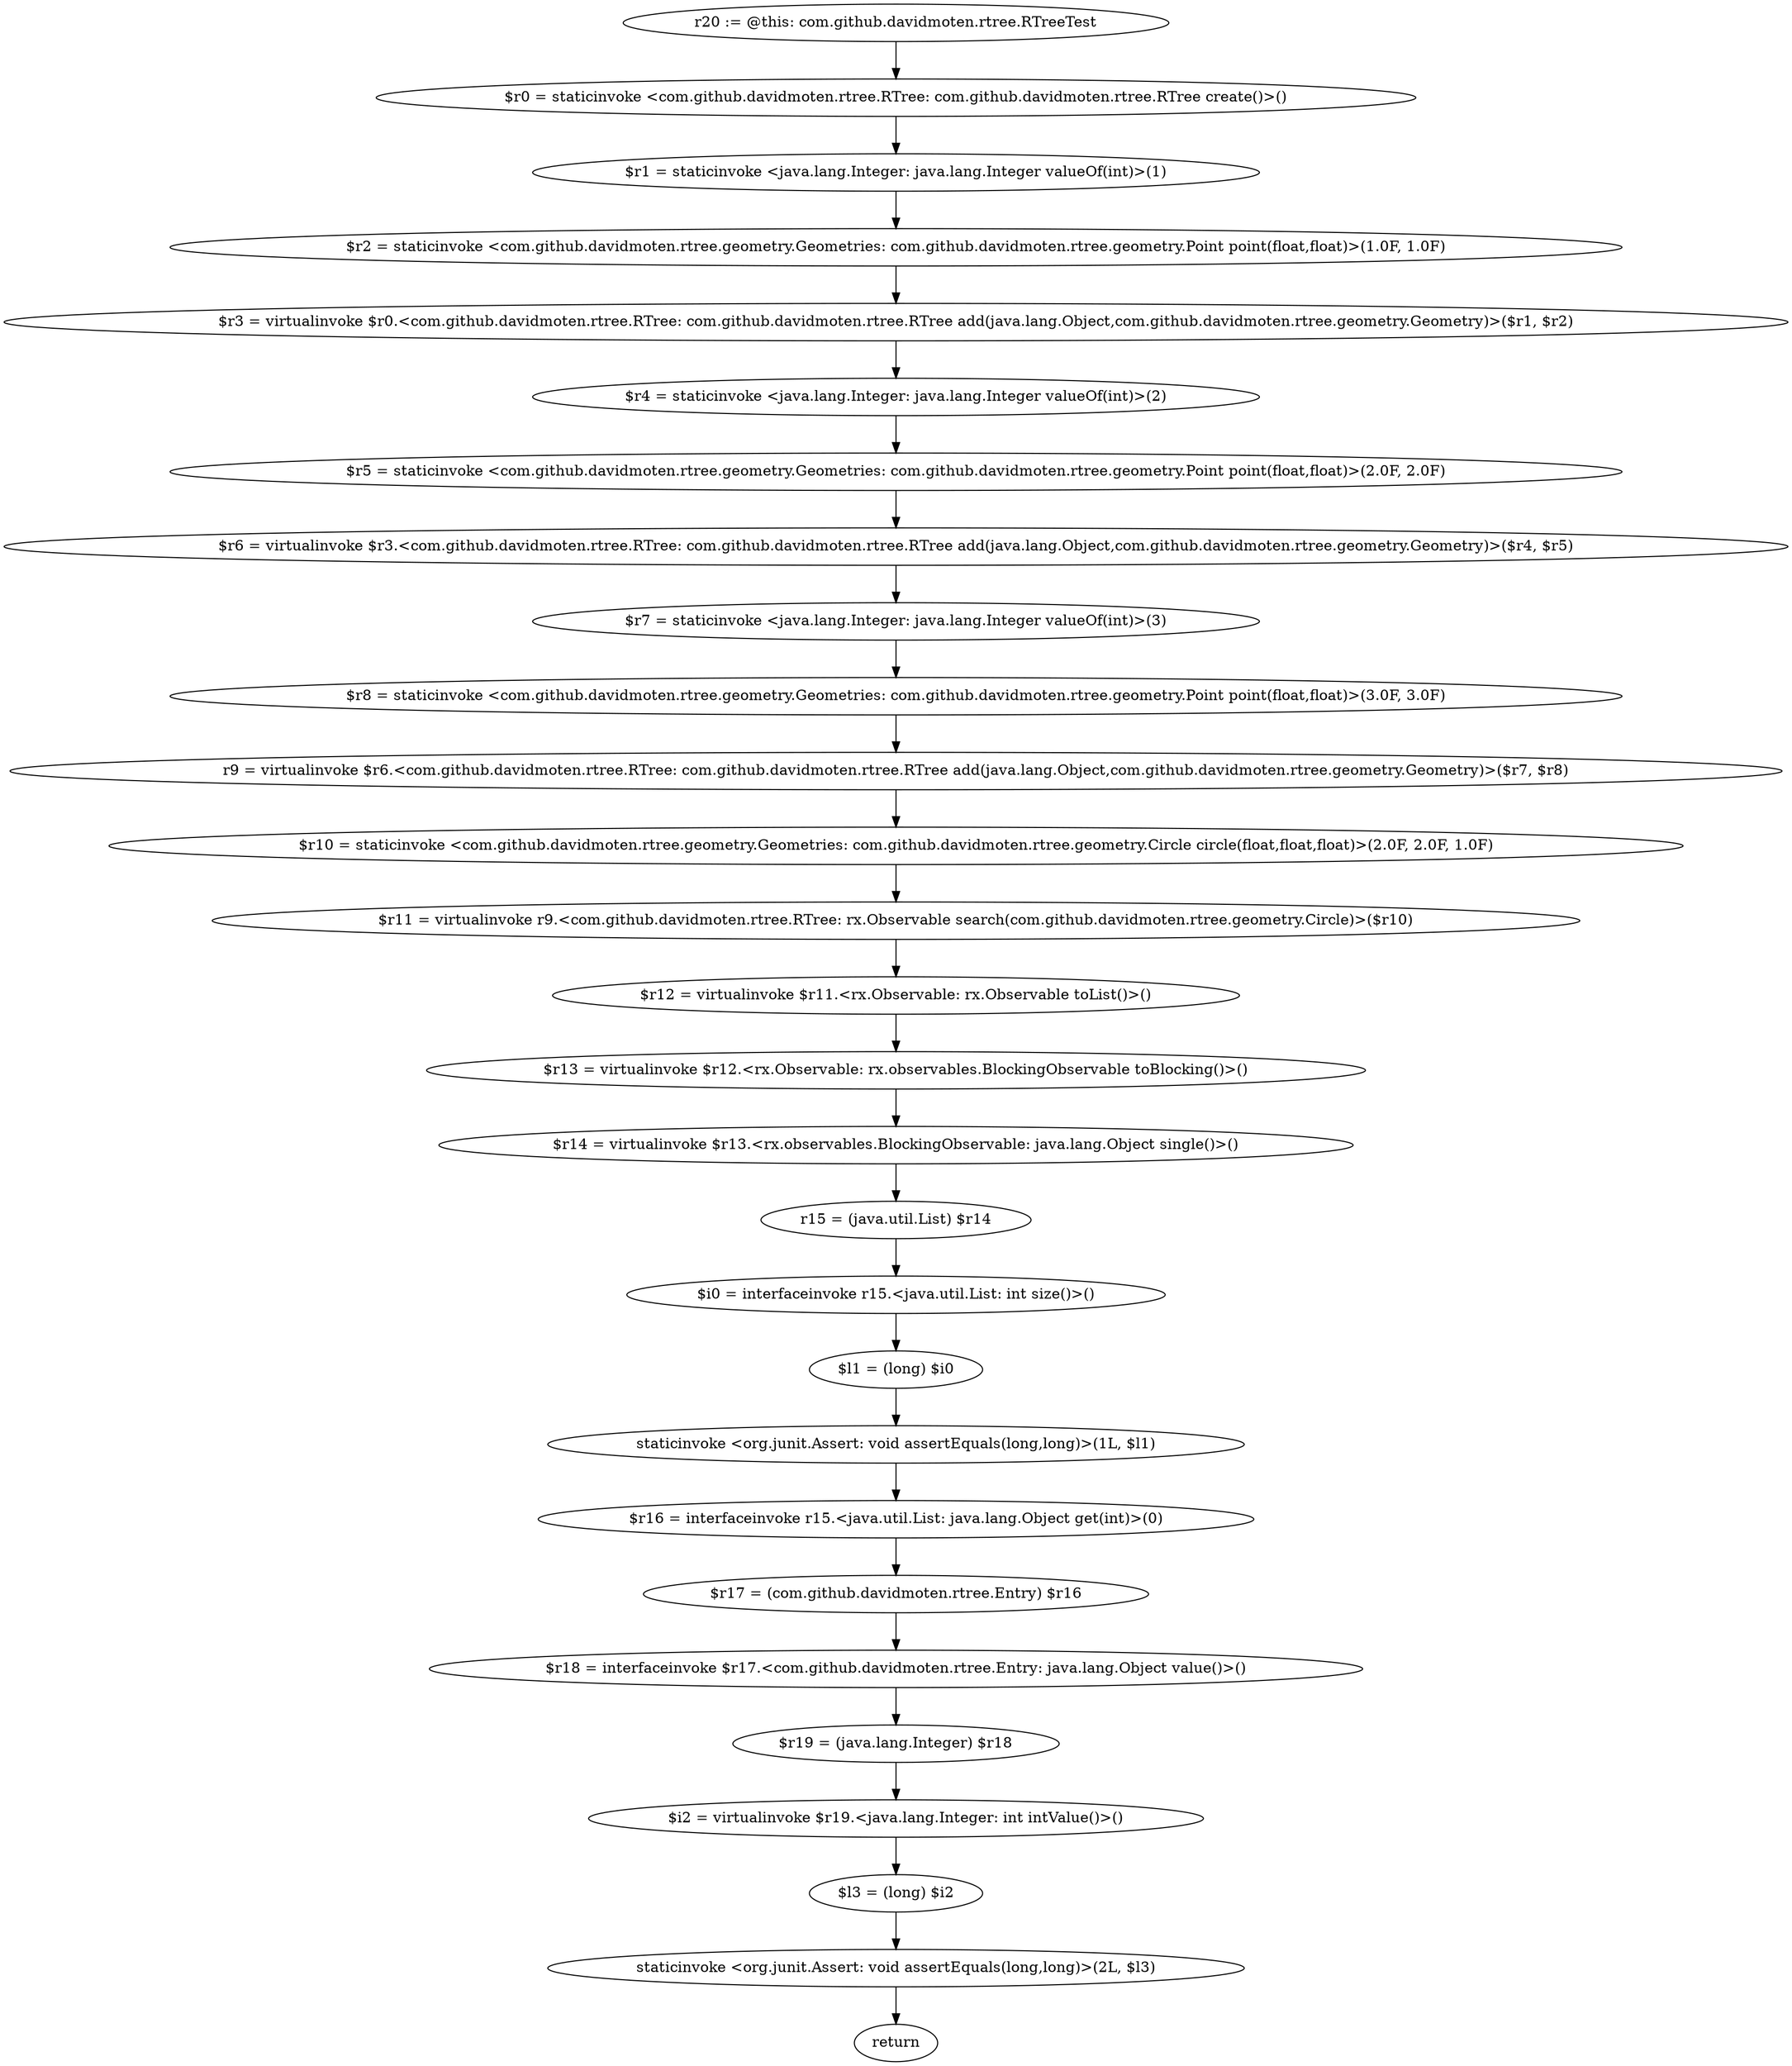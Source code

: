 digraph "unitGraph" {
    "r20 := @this: com.github.davidmoten.rtree.RTreeTest"
    "$r0 = staticinvoke <com.github.davidmoten.rtree.RTree: com.github.davidmoten.rtree.RTree create()>()"
    "$r1 = staticinvoke <java.lang.Integer: java.lang.Integer valueOf(int)>(1)"
    "$r2 = staticinvoke <com.github.davidmoten.rtree.geometry.Geometries: com.github.davidmoten.rtree.geometry.Point point(float,float)>(1.0F, 1.0F)"
    "$r3 = virtualinvoke $r0.<com.github.davidmoten.rtree.RTree: com.github.davidmoten.rtree.RTree add(java.lang.Object,com.github.davidmoten.rtree.geometry.Geometry)>($r1, $r2)"
    "$r4 = staticinvoke <java.lang.Integer: java.lang.Integer valueOf(int)>(2)"
    "$r5 = staticinvoke <com.github.davidmoten.rtree.geometry.Geometries: com.github.davidmoten.rtree.geometry.Point point(float,float)>(2.0F, 2.0F)"
    "$r6 = virtualinvoke $r3.<com.github.davidmoten.rtree.RTree: com.github.davidmoten.rtree.RTree add(java.lang.Object,com.github.davidmoten.rtree.geometry.Geometry)>($r4, $r5)"
    "$r7 = staticinvoke <java.lang.Integer: java.lang.Integer valueOf(int)>(3)"
    "$r8 = staticinvoke <com.github.davidmoten.rtree.geometry.Geometries: com.github.davidmoten.rtree.geometry.Point point(float,float)>(3.0F, 3.0F)"
    "r9 = virtualinvoke $r6.<com.github.davidmoten.rtree.RTree: com.github.davidmoten.rtree.RTree add(java.lang.Object,com.github.davidmoten.rtree.geometry.Geometry)>($r7, $r8)"
    "$r10 = staticinvoke <com.github.davidmoten.rtree.geometry.Geometries: com.github.davidmoten.rtree.geometry.Circle circle(float,float,float)>(2.0F, 2.0F, 1.0F)"
    "$r11 = virtualinvoke r9.<com.github.davidmoten.rtree.RTree: rx.Observable search(com.github.davidmoten.rtree.geometry.Circle)>($r10)"
    "$r12 = virtualinvoke $r11.<rx.Observable: rx.Observable toList()>()"
    "$r13 = virtualinvoke $r12.<rx.Observable: rx.observables.BlockingObservable toBlocking()>()"
    "$r14 = virtualinvoke $r13.<rx.observables.BlockingObservable: java.lang.Object single()>()"
    "r15 = (java.util.List) $r14"
    "$i0 = interfaceinvoke r15.<java.util.List: int size()>()"
    "$l1 = (long) $i0"
    "staticinvoke <org.junit.Assert: void assertEquals(long,long)>(1L, $l1)"
    "$r16 = interfaceinvoke r15.<java.util.List: java.lang.Object get(int)>(0)"
    "$r17 = (com.github.davidmoten.rtree.Entry) $r16"
    "$r18 = interfaceinvoke $r17.<com.github.davidmoten.rtree.Entry: java.lang.Object value()>()"
    "$r19 = (java.lang.Integer) $r18"
    "$i2 = virtualinvoke $r19.<java.lang.Integer: int intValue()>()"
    "$l3 = (long) $i2"
    "staticinvoke <org.junit.Assert: void assertEquals(long,long)>(2L, $l3)"
    "return"
    "r20 := @this: com.github.davidmoten.rtree.RTreeTest"->"$r0 = staticinvoke <com.github.davidmoten.rtree.RTree: com.github.davidmoten.rtree.RTree create()>()";
    "$r0 = staticinvoke <com.github.davidmoten.rtree.RTree: com.github.davidmoten.rtree.RTree create()>()"->"$r1 = staticinvoke <java.lang.Integer: java.lang.Integer valueOf(int)>(1)";
    "$r1 = staticinvoke <java.lang.Integer: java.lang.Integer valueOf(int)>(1)"->"$r2 = staticinvoke <com.github.davidmoten.rtree.geometry.Geometries: com.github.davidmoten.rtree.geometry.Point point(float,float)>(1.0F, 1.0F)";
    "$r2 = staticinvoke <com.github.davidmoten.rtree.geometry.Geometries: com.github.davidmoten.rtree.geometry.Point point(float,float)>(1.0F, 1.0F)"->"$r3 = virtualinvoke $r0.<com.github.davidmoten.rtree.RTree: com.github.davidmoten.rtree.RTree add(java.lang.Object,com.github.davidmoten.rtree.geometry.Geometry)>($r1, $r2)";
    "$r3 = virtualinvoke $r0.<com.github.davidmoten.rtree.RTree: com.github.davidmoten.rtree.RTree add(java.lang.Object,com.github.davidmoten.rtree.geometry.Geometry)>($r1, $r2)"->"$r4 = staticinvoke <java.lang.Integer: java.lang.Integer valueOf(int)>(2)";
    "$r4 = staticinvoke <java.lang.Integer: java.lang.Integer valueOf(int)>(2)"->"$r5 = staticinvoke <com.github.davidmoten.rtree.geometry.Geometries: com.github.davidmoten.rtree.geometry.Point point(float,float)>(2.0F, 2.0F)";
    "$r5 = staticinvoke <com.github.davidmoten.rtree.geometry.Geometries: com.github.davidmoten.rtree.geometry.Point point(float,float)>(2.0F, 2.0F)"->"$r6 = virtualinvoke $r3.<com.github.davidmoten.rtree.RTree: com.github.davidmoten.rtree.RTree add(java.lang.Object,com.github.davidmoten.rtree.geometry.Geometry)>($r4, $r5)";
    "$r6 = virtualinvoke $r3.<com.github.davidmoten.rtree.RTree: com.github.davidmoten.rtree.RTree add(java.lang.Object,com.github.davidmoten.rtree.geometry.Geometry)>($r4, $r5)"->"$r7 = staticinvoke <java.lang.Integer: java.lang.Integer valueOf(int)>(3)";
    "$r7 = staticinvoke <java.lang.Integer: java.lang.Integer valueOf(int)>(3)"->"$r8 = staticinvoke <com.github.davidmoten.rtree.geometry.Geometries: com.github.davidmoten.rtree.geometry.Point point(float,float)>(3.0F, 3.0F)";
    "$r8 = staticinvoke <com.github.davidmoten.rtree.geometry.Geometries: com.github.davidmoten.rtree.geometry.Point point(float,float)>(3.0F, 3.0F)"->"r9 = virtualinvoke $r6.<com.github.davidmoten.rtree.RTree: com.github.davidmoten.rtree.RTree add(java.lang.Object,com.github.davidmoten.rtree.geometry.Geometry)>($r7, $r8)";
    "r9 = virtualinvoke $r6.<com.github.davidmoten.rtree.RTree: com.github.davidmoten.rtree.RTree add(java.lang.Object,com.github.davidmoten.rtree.geometry.Geometry)>($r7, $r8)"->"$r10 = staticinvoke <com.github.davidmoten.rtree.geometry.Geometries: com.github.davidmoten.rtree.geometry.Circle circle(float,float,float)>(2.0F, 2.0F, 1.0F)";
    "$r10 = staticinvoke <com.github.davidmoten.rtree.geometry.Geometries: com.github.davidmoten.rtree.geometry.Circle circle(float,float,float)>(2.0F, 2.0F, 1.0F)"->"$r11 = virtualinvoke r9.<com.github.davidmoten.rtree.RTree: rx.Observable search(com.github.davidmoten.rtree.geometry.Circle)>($r10)";
    "$r11 = virtualinvoke r9.<com.github.davidmoten.rtree.RTree: rx.Observable search(com.github.davidmoten.rtree.geometry.Circle)>($r10)"->"$r12 = virtualinvoke $r11.<rx.Observable: rx.Observable toList()>()";
    "$r12 = virtualinvoke $r11.<rx.Observable: rx.Observable toList()>()"->"$r13 = virtualinvoke $r12.<rx.Observable: rx.observables.BlockingObservable toBlocking()>()";
    "$r13 = virtualinvoke $r12.<rx.Observable: rx.observables.BlockingObservable toBlocking()>()"->"$r14 = virtualinvoke $r13.<rx.observables.BlockingObservable: java.lang.Object single()>()";
    "$r14 = virtualinvoke $r13.<rx.observables.BlockingObservable: java.lang.Object single()>()"->"r15 = (java.util.List) $r14";
    "r15 = (java.util.List) $r14"->"$i0 = interfaceinvoke r15.<java.util.List: int size()>()";
    "$i0 = interfaceinvoke r15.<java.util.List: int size()>()"->"$l1 = (long) $i0";
    "$l1 = (long) $i0"->"staticinvoke <org.junit.Assert: void assertEquals(long,long)>(1L, $l1)";
    "staticinvoke <org.junit.Assert: void assertEquals(long,long)>(1L, $l1)"->"$r16 = interfaceinvoke r15.<java.util.List: java.lang.Object get(int)>(0)";
    "$r16 = interfaceinvoke r15.<java.util.List: java.lang.Object get(int)>(0)"->"$r17 = (com.github.davidmoten.rtree.Entry) $r16";
    "$r17 = (com.github.davidmoten.rtree.Entry) $r16"->"$r18 = interfaceinvoke $r17.<com.github.davidmoten.rtree.Entry: java.lang.Object value()>()";
    "$r18 = interfaceinvoke $r17.<com.github.davidmoten.rtree.Entry: java.lang.Object value()>()"->"$r19 = (java.lang.Integer) $r18";
    "$r19 = (java.lang.Integer) $r18"->"$i2 = virtualinvoke $r19.<java.lang.Integer: int intValue()>()";
    "$i2 = virtualinvoke $r19.<java.lang.Integer: int intValue()>()"->"$l3 = (long) $i2";
    "$l3 = (long) $i2"->"staticinvoke <org.junit.Assert: void assertEquals(long,long)>(2L, $l3)";
    "staticinvoke <org.junit.Assert: void assertEquals(long,long)>(2L, $l3)"->"return";
}
